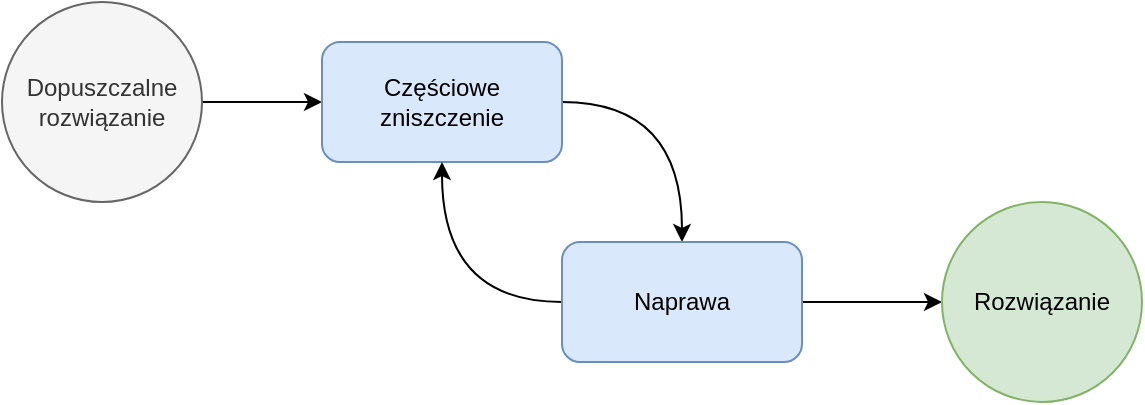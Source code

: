<mxfile version="24.8.6">
  <diagram name="Page-1" id="Ve6AKhZev0prQEUSMhcG">
    <mxGraphModel dx="1247" dy="671" grid="1" gridSize="10" guides="1" tooltips="1" connect="1" arrows="1" fold="1" page="1" pageScale="1" pageWidth="827" pageHeight="1169" math="0" shadow="0">
      <root>
        <mxCell id="0" />
        <mxCell id="1" parent="0" />
        <mxCell id="Fns-NLv8KHA7JG8k3tlo-4" value="" style="edgeStyle=orthogonalEdgeStyle;rounded=0;orthogonalLoop=1;jettySize=auto;fontFamily=Helvetica;" edge="1" parent="1" source="Fns-NLv8KHA7JG8k3tlo-2" target="Fns-NLv8KHA7JG8k3tlo-3">
          <mxGeometry relative="1" as="geometry" />
        </mxCell>
        <mxCell id="Fns-NLv8KHA7JG8k3tlo-2" value="Dopuszczalne&#xa;rozwiązanie" style="ellipse;whiteSpace=wrap;fillColor=#f5f5f5;strokeColor=#666666;fontColor=#333333;fontFamily=Helvetica;" vertex="1" parent="1">
          <mxGeometry x="390" y="365" width="100" height="100" as="geometry" />
        </mxCell>
        <mxCell id="Fns-NLv8KHA7JG8k3tlo-19" value="" style="edgeStyle=orthogonalEdgeStyle;curved=1;rounded=0;orthogonalLoop=1;jettySize=auto;exitX=1;exitY=0.5;exitDx=0;exitDy=0;entryX=0.5;entryY=0;entryDx=0;entryDy=0;fontFamily=Helvetica;" edge="1" parent="1" source="Fns-NLv8KHA7JG8k3tlo-3" target="Fns-NLv8KHA7JG8k3tlo-5">
          <mxGeometry relative="1" as="geometry" />
        </mxCell>
        <mxCell id="Fns-NLv8KHA7JG8k3tlo-3" value="Częściowe zniszczenie" style="whiteSpace=wrap;fillColor=#dae8fc;strokeColor=#6c8ebf;rounded=1;glass=0;shadow=0;fontFamily=Helvetica;" vertex="1" parent="1">
          <mxGeometry x="550" y="385" width="120" height="60" as="geometry" />
        </mxCell>
        <mxCell id="Fns-NLv8KHA7JG8k3tlo-9" value="" style="edgeStyle=orthogonalEdgeStyle;rounded=0;orthogonalLoop=1;jettySize=auto;fontFamily=Helvetica;" edge="1" parent="1" source="Fns-NLv8KHA7JG8k3tlo-5" target="Fns-NLv8KHA7JG8k3tlo-8">
          <mxGeometry relative="1" as="geometry" />
        </mxCell>
        <mxCell id="Fns-NLv8KHA7JG8k3tlo-20" value="" style="edgeStyle=orthogonalEdgeStyle;curved=1;rounded=0;orthogonalLoop=1;jettySize=auto;exitX=0;exitY=0.5;exitDx=0;exitDy=0;entryX=0.5;entryY=1;entryDx=0;entryDy=0;fontFamily=Helvetica;" edge="1" parent="1" source="Fns-NLv8KHA7JG8k3tlo-5" target="Fns-NLv8KHA7JG8k3tlo-3">
          <mxGeometry relative="1" as="geometry" />
        </mxCell>
        <mxCell id="Fns-NLv8KHA7JG8k3tlo-5" value="Naprawa" style="whiteSpace=wrap;fillColor=#dae8fc;strokeColor=#6c8ebf;rounded=1;fontFamily=Helvetica;" vertex="1" parent="1">
          <mxGeometry x="670" y="485" width="120" height="60" as="geometry" />
        </mxCell>
        <mxCell id="Fns-NLv8KHA7JG8k3tlo-8" value="Rozwiązanie" style="ellipse;whiteSpace=wrap;aspect=fixed;fillColor=#d5e8d4;strokeColor=#82b366;fontFamily=Helvetica;" vertex="1" parent="1">
          <mxGeometry x="860" y="465" width="100" height="100" as="geometry" />
        </mxCell>
      </root>
    </mxGraphModel>
  </diagram>
</mxfile>

